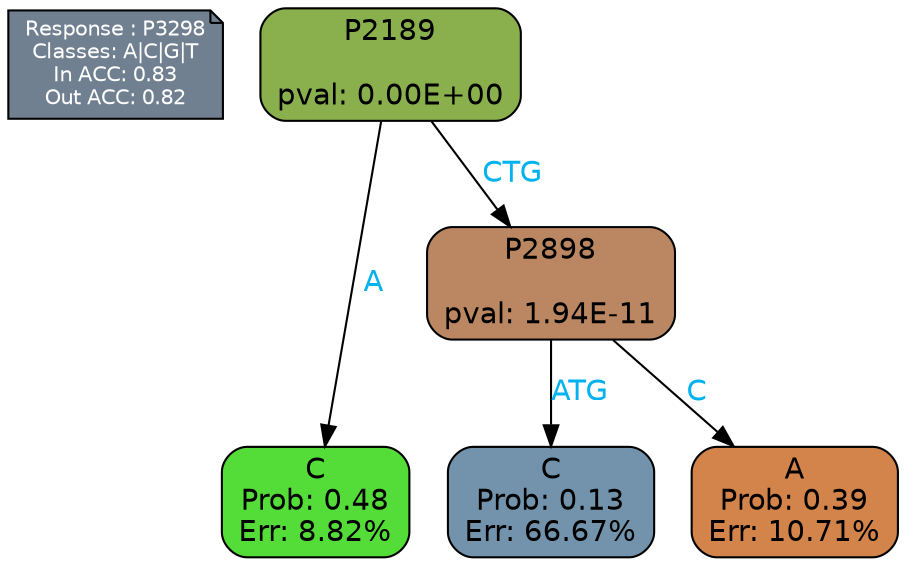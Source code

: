 digraph Tree {
node [shape=box, style="filled, rounded", color="black", fontname=helvetica] ;
graph [ranksep=equally, splines=polylines, bgcolor=transparent, dpi=600] ;
edge [fontname=helvetica] ;
LEGEND [label="Response : P3298
Classes: A|C|G|T
In ACC: 0.83
Out ACC: 0.82
",shape=note,align=left,style=filled,fillcolor="slategray",fontcolor="white",fontsize=10];1 [label="P2189

pval: 0.00E+00", fillcolor="#8ab04e"] ;
2 [label="C
Prob: 0.48
Err: 8.82%", fillcolor="#54dc39"] ;
3 [label="P2898

pval: 1.94E-11", fillcolor="#bb8762"] ;
4 [label="C
Prob: 0.13
Err: 66.67%", fillcolor="#7293ab"] ;
5 [label="A
Prob: 0.39
Err: 10.71%", fillcolor="#d2844b"] ;
1 -> 2 [label="A",fontcolor=deepskyblue2] ;
1 -> 3 [label="CTG",fontcolor=deepskyblue2] ;
3 -> 4 [label="ATG",fontcolor=deepskyblue2] ;
3 -> 5 [label="C",fontcolor=deepskyblue2] ;
{rank = same; 2;4;5;}{rank = same; LEGEND;1;}}